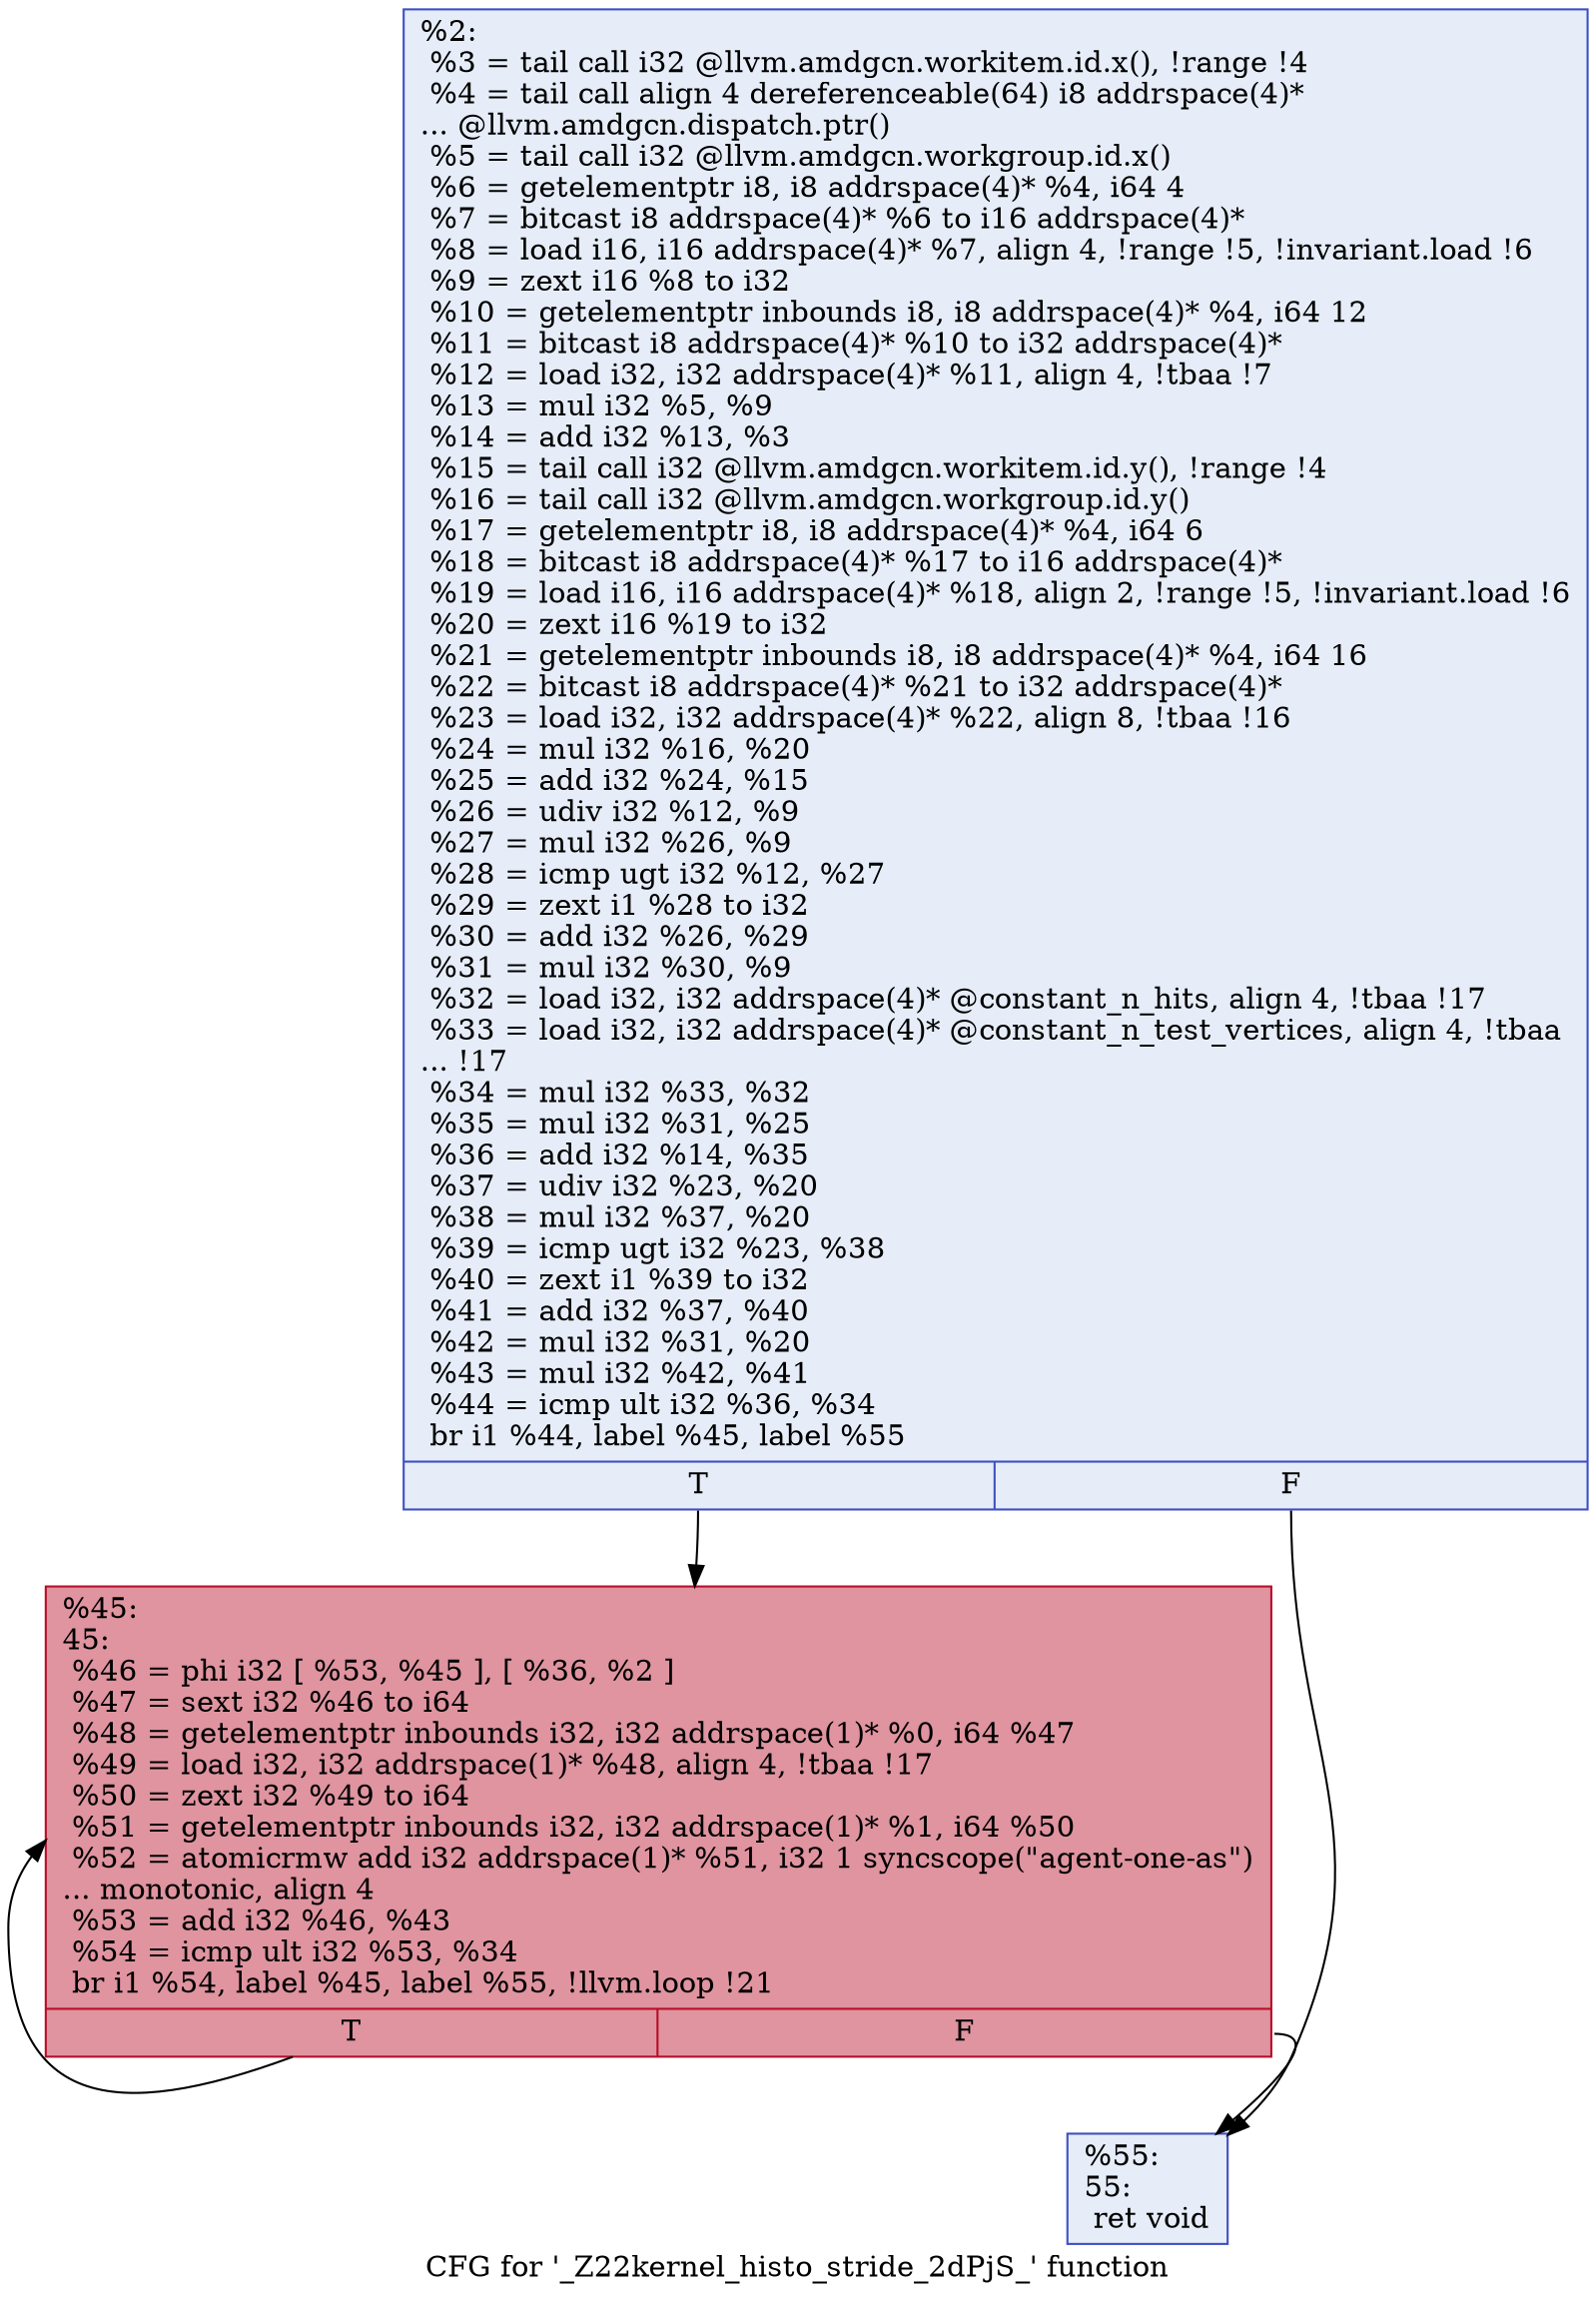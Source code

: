 digraph "CFG for '_Z22kernel_histo_stride_2dPjS_' function" {
	label="CFG for '_Z22kernel_histo_stride_2dPjS_' function";

	Node0x5ead7d0 [shape=record,color="#3d50c3ff", style=filled, fillcolor="#c7d7f070",label="{%2:\l  %3 = tail call i32 @llvm.amdgcn.workitem.id.x(), !range !4\l  %4 = tail call align 4 dereferenceable(64) i8 addrspace(4)*\l... @llvm.amdgcn.dispatch.ptr()\l  %5 = tail call i32 @llvm.amdgcn.workgroup.id.x()\l  %6 = getelementptr i8, i8 addrspace(4)* %4, i64 4\l  %7 = bitcast i8 addrspace(4)* %6 to i16 addrspace(4)*\l  %8 = load i16, i16 addrspace(4)* %7, align 4, !range !5, !invariant.load !6\l  %9 = zext i16 %8 to i32\l  %10 = getelementptr inbounds i8, i8 addrspace(4)* %4, i64 12\l  %11 = bitcast i8 addrspace(4)* %10 to i32 addrspace(4)*\l  %12 = load i32, i32 addrspace(4)* %11, align 4, !tbaa !7\l  %13 = mul i32 %5, %9\l  %14 = add i32 %13, %3\l  %15 = tail call i32 @llvm.amdgcn.workitem.id.y(), !range !4\l  %16 = tail call i32 @llvm.amdgcn.workgroup.id.y()\l  %17 = getelementptr i8, i8 addrspace(4)* %4, i64 6\l  %18 = bitcast i8 addrspace(4)* %17 to i16 addrspace(4)*\l  %19 = load i16, i16 addrspace(4)* %18, align 2, !range !5, !invariant.load !6\l  %20 = zext i16 %19 to i32\l  %21 = getelementptr inbounds i8, i8 addrspace(4)* %4, i64 16\l  %22 = bitcast i8 addrspace(4)* %21 to i32 addrspace(4)*\l  %23 = load i32, i32 addrspace(4)* %22, align 8, !tbaa !16\l  %24 = mul i32 %16, %20\l  %25 = add i32 %24, %15\l  %26 = udiv i32 %12, %9\l  %27 = mul i32 %26, %9\l  %28 = icmp ugt i32 %12, %27\l  %29 = zext i1 %28 to i32\l  %30 = add i32 %26, %29\l  %31 = mul i32 %30, %9\l  %32 = load i32, i32 addrspace(4)* @constant_n_hits, align 4, !tbaa !17\l  %33 = load i32, i32 addrspace(4)* @constant_n_test_vertices, align 4, !tbaa\l... !17\l  %34 = mul i32 %33, %32\l  %35 = mul i32 %31, %25\l  %36 = add i32 %14, %35\l  %37 = udiv i32 %23, %20\l  %38 = mul i32 %37, %20\l  %39 = icmp ugt i32 %23, %38\l  %40 = zext i1 %39 to i32\l  %41 = add i32 %37, %40\l  %42 = mul i32 %31, %20\l  %43 = mul i32 %42, %41\l  %44 = icmp ult i32 %36, %34\l  br i1 %44, label %45, label %55\l|{<s0>T|<s1>F}}"];
	Node0x5ead7d0:s0 -> Node0x5eafdf0;
	Node0x5ead7d0:s1 -> Node0x5eb2410;
	Node0x5eafdf0 [shape=record,color="#b70d28ff", style=filled, fillcolor="#b70d2870",label="{%45:\l45:                                               \l  %46 = phi i32 [ %53, %45 ], [ %36, %2 ]\l  %47 = sext i32 %46 to i64\l  %48 = getelementptr inbounds i32, i32 addrspace(1)* %0, i64 %47\l  %49 = load i32, i32 addrspace(1)* %48, align 4, !tbaa !17\l  %50 = zext i32 %49 to i64\l  %51 = getelementptr inbounds i32, i32 addrspace(1)* %1, i64 %50\l  %52 = atomicrmw add i32 addrspace(1)* %51, i32 1 syncscope(\"agent-one-as\")\l... monotonic, align 4\l  %53 = add i32 %46, %43\l  %54 = icmp ult i32 %53, %34\l  br i1 %54, label %45, label %55, !llvm.loop !21\l|{<s0>T|<s1>F}}"];
	Node0x5eafdf0:s0 -> Node0x5eafdf0;
	Node0x5eafdf0:s1 -> Node0x5eb2410;
	Node0x5eb2410 [shape=record,color="#3d50c3ff", style=filled, fillcolor="#c7d7f070",label="{%55:\l55:                                               \l  ret void\l}"];
}

